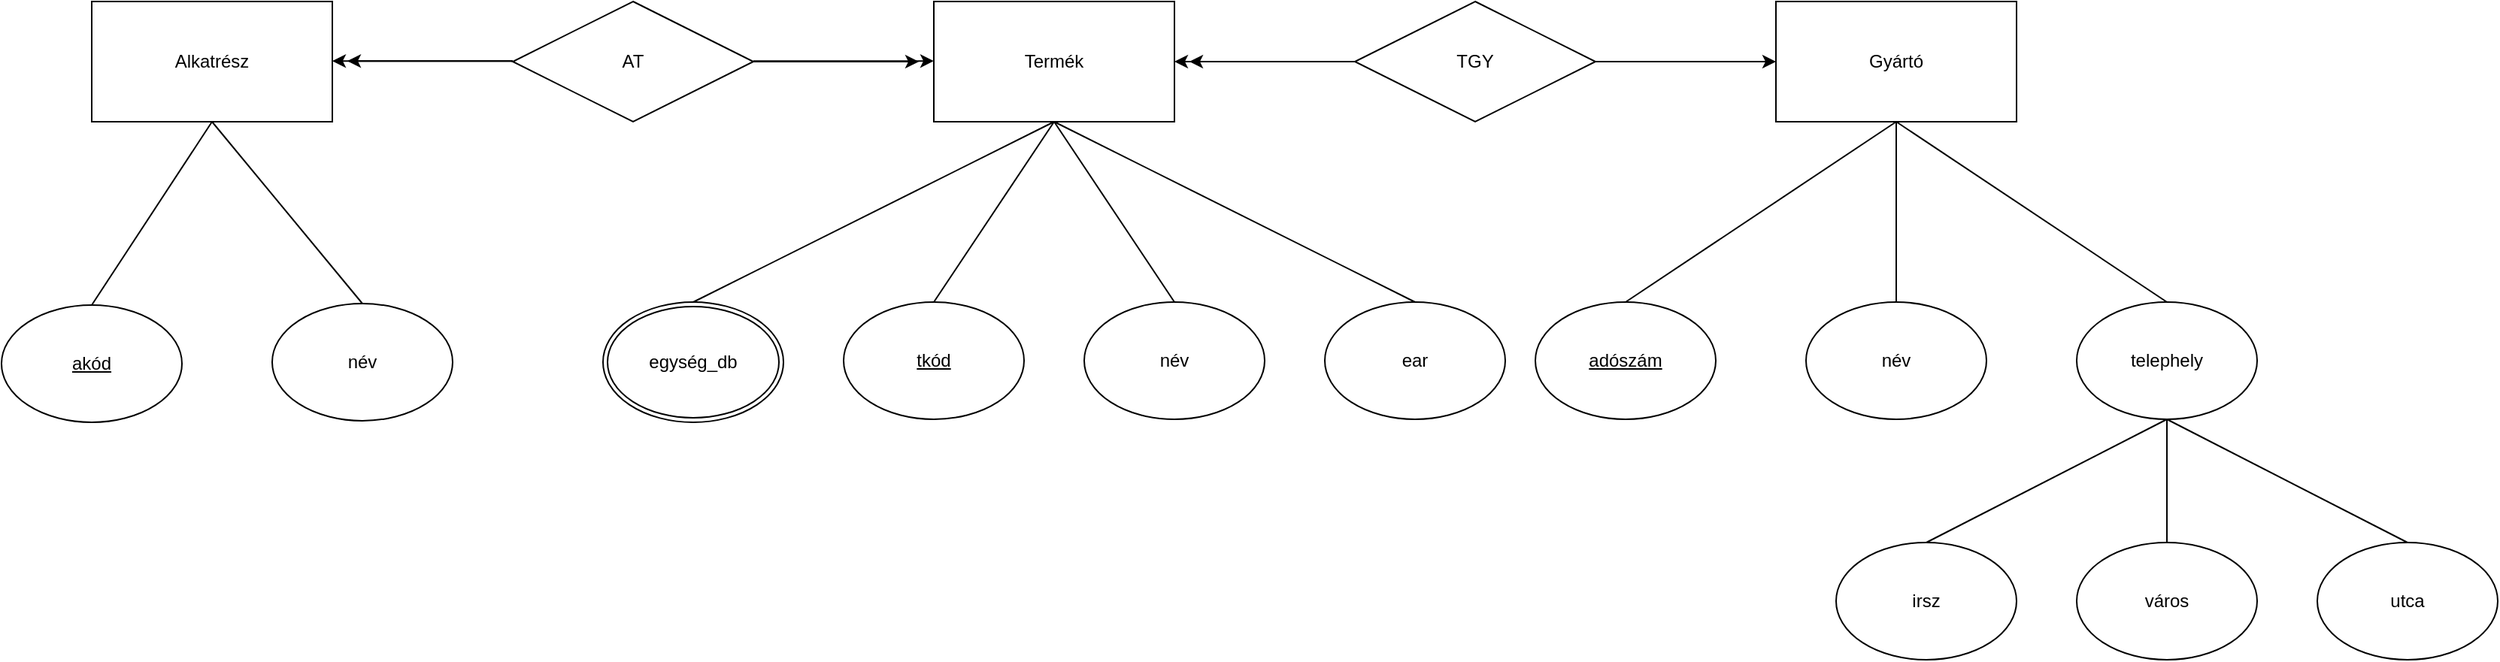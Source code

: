 <mxfile version="20.4.0" type="device"><diagram id="uc1-9ZEnIs4kLTVKjy0u" name="1 oldal"><mxGraphModel dx="1864" dy="571" grid="1" gridSize="10" guides="1" tooltips="1" connect="1" arrows="1" fold="1" page="1" pageScale="1" pageWidth="827" pageHeight="1169" math="0" shadow="0"><root><mxCell id="0"/><mxCell id="1" parent="0"/><mxCell id="YolQ-DzMVHSJWuJ7GSqp-1" value="Termék" style="whiteSpace=wrap;html=1;align=center;" vertex="1" parent="1"><mxGeometry x="40" y="120" width="160" height="80" as="geometry"/></mxCell><mxCell id="YolQ-DzMVHSJWuJ7GSqp-2" value="Gyártó" style="whiteSpace=wrap;html=1;align=center;" vertex="1" parent="1"><mxGeometry x="600" y="120" width="160" height="80" as="geometry"/></mxCell><mxCell id="YolQ-DzMVHSJWuJ7GSqp-3" value="TGY" style="shape=rhombus;perimeter=rhombusPerimeter;whiteSpace=wrap;html=1;align=center;" vertex="1" parent="1"><mxGeometry x="320" y="120" width="160" height="80" as="geometry"/></mxCell><mxCell id="YolQ-DzMVHSJWuJ7GSqp-4" value="" style="endArrow=classic;html=1;rounded=0;exitX=0;exitY=0.5;exitDx=0;exitDy=0;entryX=1;entryY=0.5;entryDx=0;entryDy=0;" edge="1" parent="1" source="YolQ-DzMVHSJWuJ7GSqp-3" target="YolQ-DzMVHSJWuJ7GSqp-1"><mxGeometry width="50" height="50" relative="1" as="geometry"><mxPoint x="390" y="230" as="sourcePoint"/><mxPoint x="440" y="180" as="targetPoint"/></mxGeometry></mxCell><mxCell id="YolQ-DzMVHSJWuJ7GSqp-6" value="" style="endArrow=classic;html=1;rounded=0;exitX=0;exitY=0.5;exitDx=0;exitDy=0;" edge="1" parent="1" source="YolQ-DzMVHSJWuJ7GSqp-3"><mxGeometry width="50" height="50" relative="1" as="geometry"><mxPoint x="390" y="230" as="sourcePoint"/><mxPoint x="210" y="160" as="targetPoint"/></mxGeometry></mxCell><mxCell id="YolQ-DzMVHSJWuJ7GSqp-7" value="" style="endArrow=classic;html=1;rounded=0;exitX=1;exitY=0.5;exitDx=0;exitDy=0;entryX=0;entryY=0.5;entryDx=0;entryDy=0;" edge="1" parent="1" source="YolQ-DzMVHSJWuJ7GSqp-3" target="YolQ-DzMVHSJWuJ7GSqp-2"><mxGeometry width="50" height="50" relative="1" as="geometry"><mxPoint x="390" y="230" as="sourcePoint"/><mxPoint x="440" y="180" as="targetPoint"/></mxGeometry></mxCell><mxCell id="YolQ-DzMVHSJWuJ7GSqp-8" value="név" style="ellipse;whiteSpace=wrap;html=1;align=center;" vertex="1" parent="1"><mxGeometry x="140" y="320" width="120" height="78" as="geometry"/></mxCell><mxCell id="YolQ-DzMVHSJWuJ7GSqp-9" value="ear" style="ellipse;whiteSpace=wrap;html=1;align=center;" vertex="1" parent="1"><mxGeometry x="300" y="320" width="120" height="78" as="geometry"/></mxCell><mxCell id="YolQ-DzMVHSJWuJ7GSqp-10" value="&lt;u&gt;tkód&lt;/u&gt;" style="ellipse;whiteSpace=wrap;html=1;align=center;" vertex="1" parent="1"><mxGeometry x="-20" y="320" width="120" height="78" as="geometry"/></mxCell><mxCell id="YolQ-DzMVHSJWuJ7GSqp-11" value="név" style="ellipse;whiteSpace=wrap;html=1;align=center;" vertex="1" parent="1"><mxGeometry x="620" y="320" width="120" height="78" as="geometry"/></mxCell><mxCell id="YolQ-DzMVHSJWuJ7GSqp-12" value="&lt;u&gt;adószám&lt;/u&gt;" style="ellipse;whiteSpace=wrap;html=1;align=center;" vertex="1" parent="1"><mxGeometry x="440" y="320" width="120" height="78" as="geometry"/></mxCell><mxCell id="YolQ-DzMVHSJWuJ7GSqp-13" value="telephely" style="ellipse;whiteSpace=wrap;html=1;align=center;" vertex="1" parent="1"><mxGeometry x="800" y="320" width="120" height="78" as="geometry"/></mxCell><mxCell id="YolQ-DzMVHSJWuJ7GSqp-14" value="" style="endArrow=none;html=1;rounded=0;entryX=0.5;entryY=1;entryDx=0;entryDy=0;exitX=0.5;exitY=0;exitDx=0;exitDy=0;" edge="1" parent="1" source="YolQ-DzMVHSJWuJ7GSqp-9" target="YolQ-DzMVHSJWuJ7GSqp-1"><mxGeometry width="50" height="50" relative="1" as="geometry"><mxPoint x="380" y="410" as="sourcePoint"/><mxPoint x="430" y="360" as="targetPoint"/></mxGeometry></mxCell><mxCell id="YolQ-DzMVHSJWuJ7GSqp-15" value="" style="endArrow=none;html=1;rounded=0;entryX=0.5;entryY=0;entryDx=0;entryDy=0;exitX=0.5;exitY=1;exitDx=0;exitDy=0;" edge="1" parent="1" source="YolQ-DzMVHSJWuJ7GSqp-1" target="YolQ-DzMVHSJWuJ7GSqp-8"><mxGeometry width="50" height="50" relative="1" as="geometry"><mxPoint x="100" y="310" as="sourcePoint"/><mxPoint x="-80" y="190" as="targetPoint"/></mxGeometry></mxCell><mxCell id="YolQ-DzMVHSJWuJ7GSqp-16" value="" style="endArrow=none;html=1;rounded=0;exitX=0.5;exitY=0;exitDx=0;exitDy=0;" edge="1" parent="1" source="YolQ-DzMVHSJWuJ7GSqp-10"><mxGeometry width="50" height="50" relative="1" as="geometry"><mxPoint x="320" y="340" as="sourcePoint"/><mxPoint x="120" y="200" as="targetPoint"/></mxGeometry></mxCell><mxCell id="YolQ-DzMVHSJWuJ7GSqp-17" value="" style="endArrow=none;html=1;rounded=0;entryX=0.5;entryY=1;entryDx=0;entryDy=0;exitX=0.5;exitY=0;exitDx=0;exitDy=0;" edge="1" parent="1" source="YolQ-DzMVHSJWuJ7GSqp-12" target="YolQ-DzMVHSJWuJ7GSqp-2"><mxGeometry width="50" height="50" relative="1" as="geometry"><mxPoint x="580" y="280" as="sourcePoint"/><mxPoint x="630" y="230" as="targetPoint"/></mxGeometry></mxCell><mxCell id="YolQ-DzMVHSJWuJ7GSqp-19" value="" style="endArrow=none;html=1;rounded=0;" edge="1" parent="1" source="YolQ-DzMVHSJWuJ7GSqp-11"><mxGeometry width="50" height="50" relative="1" as="geometry"><mxPoint x="380" y="410" as="sourcePoint"/><mxPoint x="680" y="200" as="targetPoint"/></mxGeometry></mxCell><mxCell id="YolQ-DzMVHSJWuJ7GSqp-20" value="" style="endArrow=none;html=1;rounded=0;entryX=0.5;entryY=1;entryDx=0;entryDy=0;exitX=0.5;exitY=0;exitDx=0;exitDy=0;" edge="1" parent="1" source="YolQ-DzMVHSJWuJ7GSqp-13" target="YolQ-DzMVHSJWuJ7GSqp-2"><mxGeometry width="50" height="50" relative="1" as="geometry"><mxPoint x="330" y="350" as="sourcePoint"/><mxPoint x="150" y="230" as="targetPoint"/></mxGeometry></mxCell><mxCell id="YolQ-DzMVHSJWuJ7GSqp-21" value="város" style="ellipse;whiteSpace=wrap;html=1;align=center;" vertex="1" parent="1"><mxGeometry x="800" y="480" width="120" height="78" as="geometry"/></mxCell><mxCell id="YolQ-DzMVHSJWuJ7GSqp-22" value="utca" style="ellipse;whiteSpace=wrap;html=1;align=center;" vertex="1" parent="1"><mxGeometry x="960" y="480" width="120" height="78" as="geometry"/></mxCell><mxCell id="YolQ-DzMVHSJWuJ7GSqp-23" value="irsz" style="ellipse;whiteSpace=wrap;html=1;align=center;" vertex="1" parent="1"><mxGeometry x="640" y="480" width="120" height="78" as="geometry"/></mxCell><mxCell id="YolQ-DzMVHSJWuJ7GSqp-24" value="" style="endArrow=none;html=1;rounded=0;entryX=0.5;entryY=1;entryDx=0;entryDy=0;exitX=0.5;exitY=0;exitDx=0;exitDy=0;" edge="1" parent="1" source="YolQ-DzMVHSJWuJ7GSqp-23" target="YolQ-DzMVHSJWuJ7GSqp-13"><mxGeometry width="50" height="50" relative="1" as="geometry"><mxPoint x="840" y="430" as="sourcePoint"/><mxPoint x="890" y="380" as="targetPoint"/></mxGeometry></mxCell><mxCell id="YolQ-DzMVHSJWuJ7GSqp-25" value="" style="endArrow=none;html=1;rounded=0;entryX=0.5;entryY=1;entryDx=0;entryDy=0;exitX=0.5;exitY=0;exitDx=0;exitDy=0;" edge="1" parent="1" source="YolQ-DzMVHSJWuJ7GSqp-21" target="YolQ-DzMVHSJWuJ7GSqp-13"><mxGeometry width="50" height="50" relative="1" as="geometry"><mxPoint x="840" y="430" as="sourcePoint"/><mxPoint x="890" y="380" as="targetPoint"/></mxGeometry></mxCell><mxCell id="YolQ-DzMVHSJWuJ7GSqp-26" value="" style="endArrow=none;html=1;rounded=0;entryX=0.5;entryY=1;entryDx=0;entryDy=0;exitX=0.5;exitY=0;exitDx=0;exitDy=0;" edge="1" parent="1" source="YolQ-DzMVHSJWuJ7GSqp-22" target="YolQ-DzMVHSJWuJ7GSqp-13"><mxGeometry width="50" height="50" relative="1" as="geometry"><mxPoint x="840" y="430" as="sourcePoint"/><mxPoint x="890" y="380" as="targetPoint"/></mxGeometry></mxCell><mxCell id="YolQ-DzMVHSJWuJ7GSqp-28" value="egység_db" style="ellipse;shape=doubleEllipse;margin=3;whiteSpace=wrap;html=1;align=center;" vertex="1" parent="1"><mxGeometry x="-180" y="320" width="120" height="80" as="geometry"/></mxCell><mxCell id="YolQ-DzMVHSJWuJ7GSqp-29" value="" style="endArrow=none;html=1;rounded=0;entryX=0.5;entryY=1;entryDx=0;entryDy=0;exitX=0.5;exitY=0;exitDx=0;exitDy=0;" edge="1" parent="1" source="YolQ-DzMVHSJWuJ7GSqp-28" target="YolQ-DzMVHSJWuJ7GSqp-1"><mxGeometry width="50" height="50" relative="1" as="geometry"><mxPoint x="-10" y="330" as="sourcePoint"/><mxPoint x="40" y="280" as="targetPoint"/></mxGeometry></mxCell><mxCell id="YolQ-DzMVHSJWuJ7GSqp-30" value="" style="endArrow=classic;html=1;rounded=0;exitX=1;exitY=0.5;exitDx=0;exitDy=0;entryX=0;entryY=0.5;entryDx=0;entryDy=0;" edge="1" parent="1"><mxGeometry width="50" height="50" relative="1" as="geometry"><mxPoint x="-80" y="159.58" as="sourcePoint"/><mxPoint x="40" y="159.58" as="targetPoint"/></mxGeometry></mxCell><mxCell id="YolQ-DzMVHSJWuJ7GSqp-31" value="AT" style="shape=rhombus;perimeter=rhombusPerimeter;whiteSpace=wrap;html=1;align=center;" vertex="1" parent="1"><mxGeometry x="-240" y="120" width="160" height="80" as="geometry"/></mxCell><mxCell id="YolQ-DzMVHSJWuJ7GSqp-32" value="" style="endArrow=classic;html=1;rounded=0;exitX=0;exitY=0.5;exitDx=0;exitDy=0;entryX=1;entryY=0.5;entryDx=0;entryDy=0;" edge="1" parent="1"><mxGeometry width="50" height="50" relative="1" as="geometry"><mxPoint x="-240" y="159.58" as="sourcePoint"/><mxPoint x="-360" y="159.58" as="targetPoint"/></mxGeometry></mxCell><mxCell id="YolQ-DzMVHSJWuJ7GSqp-34" value="" style="endArrow=classic;html=1;rounded=0;exitX=0;exitY=0.5;exitDx=0;exitDy=0;" edge="1" parent="1"><mxGeometry width="50" height="50" relative="1" as="geometry"><mxPoint x="-240" y="159.58" as="sourcePoint"/><mxPoint x="-350" y="159.58" as="targetPoint"/></mxGeometry></mxCell><mxCell id="YolQ-DzMVHSJWuJ7GSqp-35" value="Alkatrész" style="whiteSpace=wrap;html=1;align=center;" vertex="1" parent="1"><mxGeometry x="-520" y="120" width="160" height="80" as="geometry"/></mxCell><mxCell id="YolQ-DzMVHSJWuJ7GSqp-36" value="" style="endArrow=classic;html=1;rounded=0;exitX=1;exitY=0.5;exitDx=0;exitDy=0;" edge="1" parent="1" source="YolQ-DzMVHSJWuJ7GSqp-31"><mxGeometry width="50" height="50" relative="1" as="geometry"><mxPoint x="-140" y="250" as="sourcePoint"/><mxPoint x="30" y="160" as="targetPoint"/></mxGeometry></mxCell><mxCell id="YolQ-DzMVHSJWuJ7GSqp-37" value="&lt;u&gt;akód&lt;/u&gt;" style="ellipse;whiteSpace=wrap;html=1;align=center;" vertex="1" parent="1"><mxGeometry x="-580" y="322" width="120" height="78" as="geometry"/></mxCell><mxCell id="YolQ-DzMVHSJWuJ7GSqp-38" value="név" style="ellipse;whiteSpace=wrap;html=1;align=center;" vertex="1" parent="1"><mxGeometry x="-400" y="321" width="120" height="78" as="geometry"/></mxCell><mxCell id="YolQ-DzMVHSJWuJ7GSqp-39" value="" style="endArrow=none;html=1;rounded=0;entryX=0.5;entryY=1;entryDx=0;entryDy=0;exitX=0.5;exitY=0;exitDx=0;exitDy=0;" edge="1" parent="1" source="YolQ-DzMVHSJWuJ7GSqp-37" target="YolQ-DzMVHSJWuJ7GSqp-35"><mxGeometry width="50" height="50" relative="1" as="geometry"><mxPoint x="-420" y="250" as="sourcePoint"/><mxPoint x="-370" y="200" as="targetPoint"/></mxGeometry></mxCell><mxCell id="YolQ-DzMVHSJWuJ7GSqp-40" value="" style="endArrow=none;html=1;rounded=0;entryX=0.5;entryY=1;entryDx=0;entryDy=0;exitX=0.5;exitY=0;exitDx=0;exitDy=0;" edge="1" parent="1" source="YolQ-DzMVHSJWuJ7GSqp-38" target="YolQ-DzMVHSJWuJ7GSqp-35"><mxGeometry width="50" height="50" relative="1" as="geometry"><mxPoint x="-420" y="250" as="sourcePoint"/><mxPoint x="-370" y="200" as="targetPoint"/></mxGeometry></mxCell></root></mxGraphModel></diagram></mxfile>